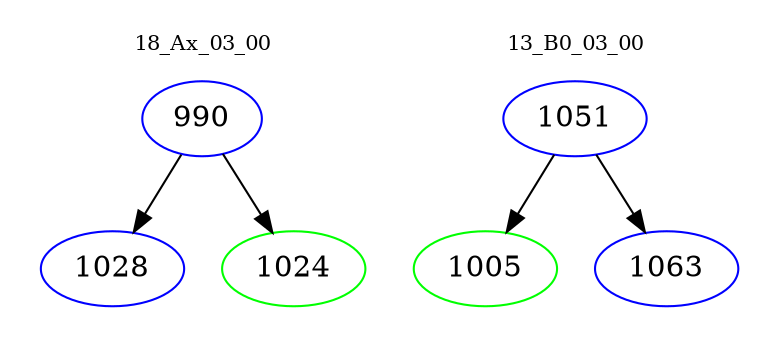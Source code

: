 digraph{
subgraph cluster_0 {
color = white
label = "18_Ax_03_00";
fontsize=10;
T0_990 [label="990", color="blue"]
T0_990 -> T0_1028 [color="black"]
T0_1028 [label="1028", color="blue"]
T0_990 -> T0_1024 [color="black"]
T0_1024 [label="1024", color="green"]
}
subgraph cluster_1 {
color = white
label = "13_B0_03_00";
fontsize=10;
T1_1051 [label="1051", color="blue"]
T1_1051 -> T1_1005 [color="black"]
T1_1005 [label="1005", color="green"]
T1_1051 -> T1_1063 [color="black"]
T1_1063 [label="1063", color="blue"]
}
}
